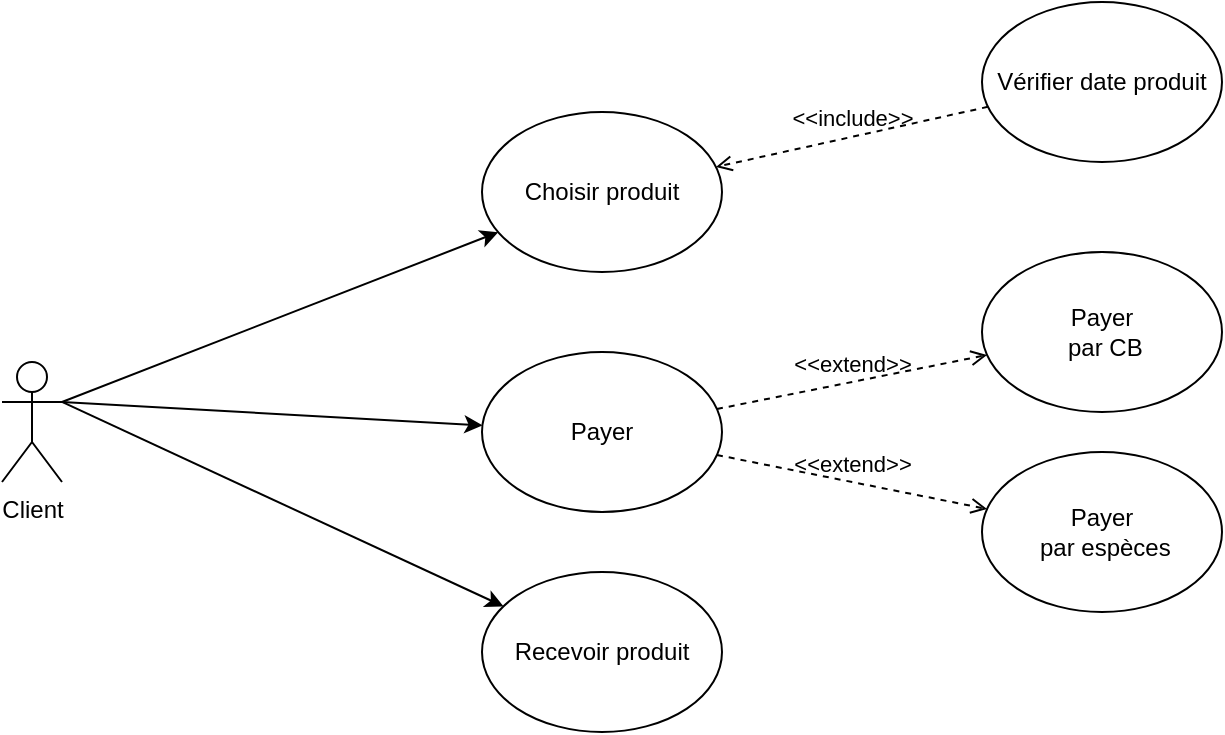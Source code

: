 <mxfile version="15.1.0" type="device"><diagram id="39b_pQnrSOj6ucpBlAnv" name="Page-1"><mxGraphModel dx="946" dy="495" grid="1" gridSize="10" guides="1" tooltips="1" connect="1" arrows="1" fold="1" page="1" pageScale="1" pageWidth="850" pageHeight="1100" math="0" shadow="0"><root><mxCell id="0"/><mxCell id="1" parent="0"/><mxCell id="zJp9jVl9EUHxC9ILj47W-1" style="rounded=0;orthogonalLoop=1;jettySize=auto;html=1;exitX=1;exitY=0.333;exitDx=0;exitDy=0;exitPerimeter=0;" edge="1" parent="1" source="zJp9jVl9EUHxC9ILj47W-4" target="zJp9jVl9EUHxC9ILj47W-5"><mxGeometry relative="1" as="geometry"/></mxCell><mxCell id="zJp9jVl9EUHxC9ILj47W-2" style="edgeStyle=none;rounded=0;orthogonalLoop=1;jettySize=auto;html=1;exitX=1;exitY=0.333;exitDx=0;exitDy=0;exitPerimeter=0;" edge="1" parent="1" source="zJp9jVl9EUHxC9ILj47W-4" target="zJp9jVl9EUHxC9ILj47W-6"><mxGeometry relative="1" as="geometry"/></mxCell><mxCell id="zJp9jVl9EUHxC9ILj47W-3" style="edgeStyle=none;rounded=0;orthogonalLoop=1;jettySize=auto;html=1;exitX=1;exitY=0.333;exitDx=0;exitDy=0;exitPerimeter=0;" edge="1" parent="1" source="zJp9jVl9EUHxC9ILj47W-4" target="zJp9jVl9EUHxC9ILj47W-7"><mxGeometry relative="1" as="geometry"/></mxCell><mxCell id="zJp9jVl9EUHxC9ILj47W-4" value="&lt;div&gt;Client&lt;/div&gt;" style="shape=umlActor;verticalLabelPosition=bottom;verticalAlign=top;html=1;outlineConnect=0;" vertex="1" parent="1"><mxGeometry x="120" y="200" width="30" height="60" as="geometry"/></mxCell><mxCell id="zJp9jVl9EUHxC9ILj47W-5" value="Choisir produit" style="ellipse;whiteSpace=wrap;html=1;" vertex="1" parent="1"><mxGeometry x="360" y="75" width="120" height="80" as="geometry"/></mxCell><mxCell id="zJp9jVl9EUHxC9ILj47W-6" value="&lt;div&gt;Payer&lt;/div&gt;" style="ellipse;whiteSpace=wrap;html=1;" vertex="1" parent="1"><mxGeometry x="360" y="195" width="120" height="80" as="geometry"/></mxCell><mxCell id="zJp9jVl9EUHxC9ILj47W-7" value="Recevoir produit" style="ellipse;whiteSpace=wrap;html=1;" vertex="1" parent="1"><mxGeometry x="360" y="305" width="120" height="80" as="geometry"/></mxCell><mxCell id="zJp9jVl9EUHxC9ILj47W-8" value="&lt;div&gt;Payer&lt;/div&gt;&amp;nbsp;par CB" style="ellipse;whiteSpace=wrap;html=1;" vertex="1" parent="1"><mxGeometry x="610" y="145" width="120" height="80" as="geometry"/></mxCell><mxCell id="zJp9jVl9EUHxC9ILj47W-9" value="&lt;div&gt;Payer&lt;/div&gt;&amp;nbsp;par espèces" style="ellipse;whiteSpace=wrap;html=1;" vertex="1" parent="1"><mxGeometry x="610" y="245" width="120" height="80" as="geometry"/></mxCell><mxCell id="zJp9jVl9EUHxC9ILj47W-10" value="&amp;lt;&amp;lt;extend&amp;gt;&amp;gt;" style="html=1;verticalAlign=bottom;labelBackgroundColor=none;endArrow=open;endFill=0;dashed=1;" edge="1" parent="1" source="zJp9jVl9EUHxC9ILj47W-6" target="zJp9jVl9EUHxC9ILj47W-8"><mxGeometry width="160" relative="1" as="geometry"><mxPoint x="425" y="170" as="sourcePoint"/><mxPoint x="585" y="170" as="targetPoint"/></mxGeometry></mxCell><mxCell id="zJp9jVl9EUHxC9ILj47W-11" value="&amp;lt;&amp;lt;extend&amp;gt;&amp;gt;" style="html=1;verticalAlign=bottom;labelBackgroundColor=none;endArrow=open;endFill=0;dashed=1;" edge="1" parent="1" source="zJp9jVl9EUHxC9ILj47W-6" target="zJp9jVl9EUHxC9ILj47W-9"><mxGeometry width="160" relative="1" as="geometry"><mxPoint x="479.999" y="298.566" as="sourcePoint"/><mxPoint x="615.01" y="271.444" as="targetPoint"/></mxGeometry></mxCell><mxCell id="zJp9jVl9EUHxC9ILj47W-12" value="Vérifier date produit" style="ellipse;whiteSpace=wrap;html=1;" vertex="1" parent="1"><mxGeometry x="610" y="20" width="120" height="80" as="geometry"/></mxCell><mxCell id="zJp9jVl9EUHxC9ILj47W-13" value="&amp;lt;&amp;lt;include&amp;gt;&amp;gt;" style="html=1;verticalAlign=bottom;labelBackgroundColor=none;endArrow=open;endFill=0;dashed=1;" edge="1" parent="1" source="zJp9jVl9EUHxC9ILj47W-12" target="zJp9jVl9EUHxC9ILj47W-5"><mxGeometry width="160" relative="1" as="geometry"><mxPoint x="340" y="240" as="sourcePoint"/><mxPoint x="500" y="240" as="targetPoint"/></mxGeometry></mxCell></root></mxGraphModel></diagram></mxfile>